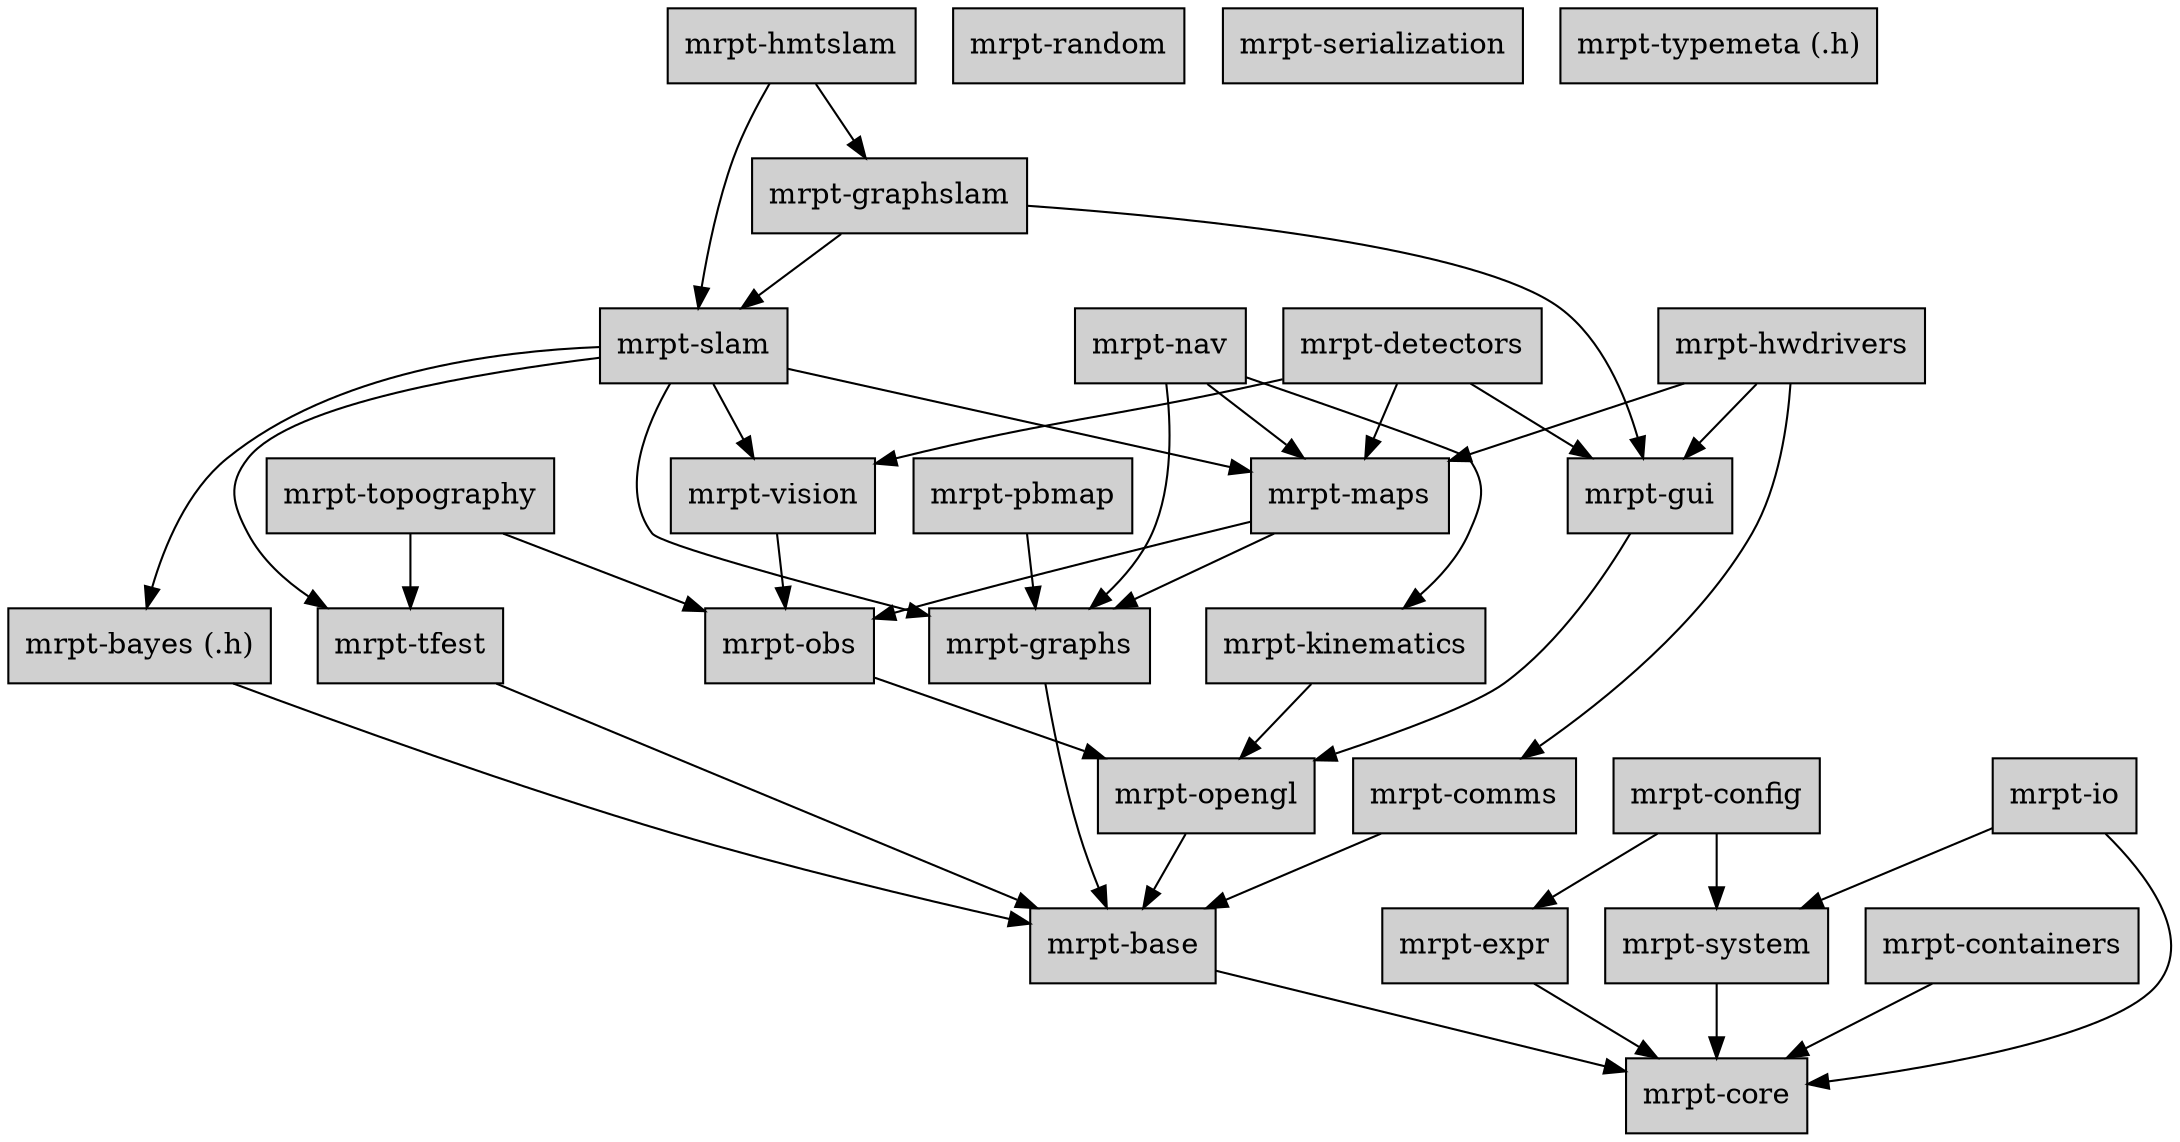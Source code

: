 digraph MRPT_LIBS {

	node [shape=box,style=filled, fillcolor="#D0D0D0"];

	base  [label="mrpt-base",URL="group__mrpt__base__grp.html"];
	base -> core;
	
	bayes [label="mrpt-bayes (.h)",URL="group__mrpt__bayes__grp.html"];
	bayes -> base;
	
	comms [label="mrpt-comms",URL="group__mrpt__comms__grp.html"];
	comms -> base;
	
	config   [label="mrpt-config",URL="group__mrpt__config__grp.html"];
	config -> expr;
	config -> system;
	
	containers  [label="mrpt-containers",URL="group__mrpt__containers__grp.html"];
	containers -> core;
	
	core       [label="mrpt-core",URL="group__mrpt__core__grp.html"];
	
	detectors  [label="mrpt-detectors",URL="group__mrpt__detectors__grp.html"];
	detectors -> gui;
	detectors -> maps;
	detectors -> vision;
	
	expr       [label="mrpt-expr",URL="group__mrpt__expr__grp.html"];
	expr -> core;
	
	graphs     [label="mrpt-graphs",URL="group__mrpt__graphs__grp.html"];
	graphs -> base;
	
	graphslam  [label="mrpt-graphslam",URL="group__mrpt__graphslam__grp.html"];
	graphslam -> gui;
	graphslam -> slam;
	
	gui        [label="mrpt-gui",URL="group__mrpt__gui__grp.html"];
	gui -> opengl;
	
	hmtslam    [label="mrpt-hmtslam",URL="group__mrpt__hmtslam__grp.html"];
	hmtslam -> graphslam;
	hmtslam -> slam;
	
	hwdrivers  [label="mrpt-hwdrivers",URL="group__mrpt__hwdrivers__grp.html"];
	hwdrivers -> comms;
	hwdrivers -> gui;
	hwdrivers -> maps;
	
	io [label="mrpt-io",URL="group__mrpt__io__grp.html"];
	io  -> core;
	io  -> system;
	
	kinematics -> opengl;
	kinematics [label="mrpt-kinematics",URL="group__mrpt__kinematics__grp.html"];
	
	maps       [label="mrpt-maps",URL="group__mrpt__maps__grp.html"];
	maps -> graphs;
	maps -> obs;
	
	nav        [label="mrpt-nav",URL="group__mrpt__nav__grp.html"];
	nav -> graphs;
	nav -> kinematics;
	nav -> maps;
	
	obs        [label="mrpt-obs",URL="group__mrpt__obs__grp.html"];
	obs -> opengl;
	
	opengl     [label="mrpt-opengl", URL="group__mrpt__opengl__grp.html"];
	opengl -> base;
	
	pbmap      [label="mrpt-pbmap",URL="group__mrpt__pbmap__grp.html"];
	pbmap -> graphs;
	
	random     [label="mrpt-random",URL="group__mrpt__random__grp.html"];
	
	serialization [label="mrpt-serialization",URL="group__mrpt__serialization__grp.html"];
	
	slam       [label="mrpt-slam",URL="group__mrpt__slam__grp.html"];
	slam -> bayes;
	slam -> graphs;
	slam -> maps;
	slam -> tfest;
	slam -> vision;
	
	system     [label="mrpt-system",URL="group__mrpt__system__grp.html"];
	system -> core;
	
	tfest      [label="mrpt-tfest",URL="group__mrpt__tfest__grp.html"];
	tfest -> base;
	
	topography -> obs;
	topography -> tfest;
	topography [label="mrpt-topography",URL="group__mrpt__topography__grp.html"];
	
	typemeta [label="mrpt-typemeta (.h)",URL="group__mrpt__typemeta__grp.html"];
	
	vision     [label="mrpt-vision",URL="group__mrpt__vision__grp.html"];
	vision -> obs;
}
